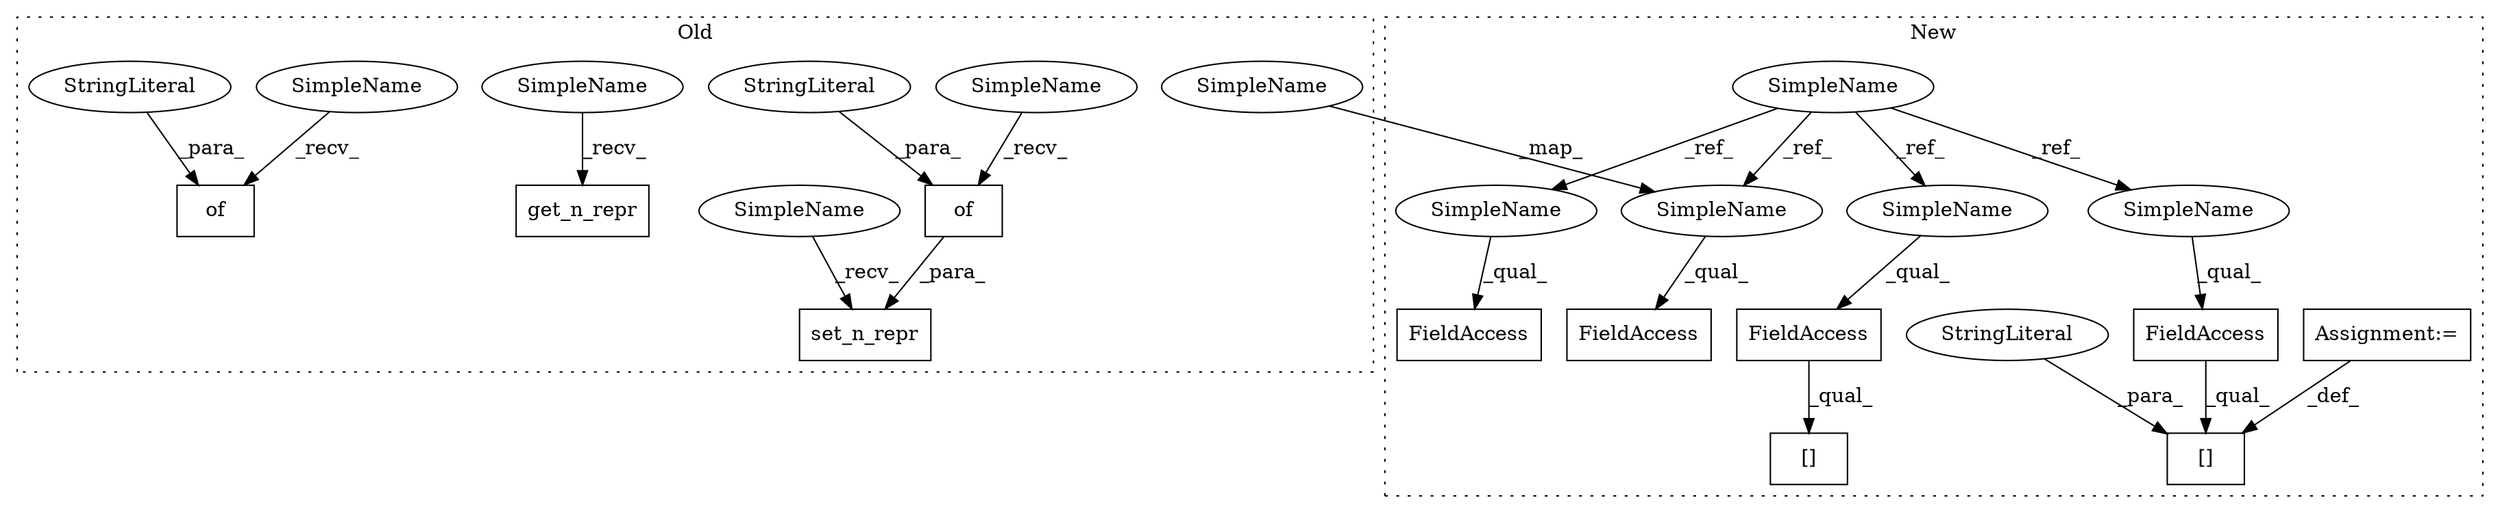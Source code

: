 digraph G {
subgraph cluster0 {
1 [label="get_n_repr" a="32" s="1880" l="12" shape="box"];
8 [label="set_n_repr" a="32" s="2122,2180" l="11,1" shape="box"];
9 [label="of" a="32" s="2137,2177" l="3,1" shape="box"];
10 [label="StringLiteral" a="45" s="2140" l="3" shape="ellipse"];
12 [label="of" a="32" s="2841,2881" l="3,1" shape="box"];
14 [label="StringLiteral" a="45" s="2844" l="3" shape="ellipse"];
20 [label="SimpleName" a="42" s="1878" l="1" shape="ellipse"];
21 [label="SimpleName" a="42" s="2536" l="1" shape="ellipse"];
22 [label="SimpleName" a="42" s="2120" l="1" shape="ellipse"];
23 [label="SimpleName" a="42" s="2837" l="3" shape="ellipse"];
24 [label="SimpleName" a="42" s="2133" l="3" shape="ellipse"];
label = "Old";
style="dotted";
}
subgraph cluster1 {
2 [label="[]" a="2" s="1805,1816" l="8,1" shape="box"];
3 [label="FieldAccess" a="22" s="1805" l="7" shape="box"];
4 [label="StringLiteral" a="45" s="1813" l="3" shape="ellipse"];
5 [label="Assignment:=" a="7" s="1817" l="1" shape="box"];
6 [label="SimpleName" a="42" s="1781" l="1" shape="ellipse"];
7 [label="FieldAccess" a="22" s="2806" l="7" shape="box"];
11 [label="[]" a="2" s="2806,2834" l="13,2" shape="box"];
13 [label="FieldAccess" a="22" s="3405" l="7" shape="box"];
15 [label="FieldAccess" a="22" s="2545" l="7" shape="box"];
16 [label="SimpleName" a="42" s="3405" l="1" shape="ellipse"];
17 [label="SimpleName" a="42" s="2545" l="1" shape="ellipse"];
18 [label="SimpleName" a="42" s="1805" l="1" shape="ellipse"];
19 [label="SimpleName" a="42" s="2806" l="1" shape="ellipse"];
label = "New";
style="dotted";
}
3 -> 2 [label="_qual_"];
4 -> 2 [label="_para_"];
5 -> 2 [label="_def_"];
6 -> 17 [label="_ref_"];
6 -> 16 [label="_ref_"];
6 -> 19 [label="_ref_"];
6 -> 18 [label="_ref_"];
7 -> 11 [label="_qual_"];
9 -> 8 [label="_para_"];
10 -> 9 [label="_para_"];
14 -> 12 [label="_para_"];
16 -> 13 [label="_qual_"];
17 -> 15 [label="_qual_"];
18 -> 3 [label="_qual_"];
19 -> 7 [label="_qual_"];
20 -> 1 [label="_recv_"];
21 -> 17 [label="_map_"];
22 -> 8 [label="_recv_"];
23 -> 12 [label="_recv_"];
24 -> 9 [label="_recv_"];
}